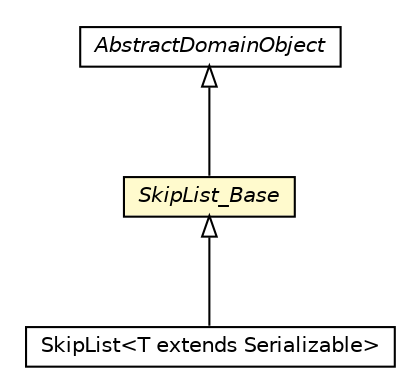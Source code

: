 #!/usr/local/bin/dot
#
# Class diagram 
# Generated by UMLGraph version 5.1 (http://www.umlgraph.org/)
#

digraph G {
	edge [fontname="Helvetica",fontsize=10,labelfontname="Helvetica",labelfontsize=10];
	node [fontname="Helvetica",fontsize=10,shape=plaintext];
	nodesep=0.25;
	ranksep=0.5;
	// pt.ist.fenixframework.core.AbstractDomainObject
	c28945 [label=<<table title="pt.ist.fenixframework.core.AbstractDomainObject" border="0" cellborder="1" cellspacing="0" cellpadding="2" port="p" href="../../core/AbstractDomainObject.html">
		<tr><td><table border="0" cellspacing="0" cellpadding="1">
<tr><td align="center" balign="center"><font face="Helvetica-Oblique"> AbstractDomainObject </font></td></tr>
		</table></td></tr>
		</table>>, fontname="Helvetica", fontcolor="black", fontsize=10.0];
	// pt.ist.fenixframework.adt.skiplist.SkipList_Base
	c29066 [label=<<table title="pt.ist.fenixframework.adt.skiplist.SkipList_Base" border="0" cellborder="1" cellspacing="0" cellpadding="2" port="p" bgcolor="lemonChiffon" href="./SkipList_Base.html">
		<tr><td><table border="0" cellspacing="0" cellpadding="1">
<tr><td align="center" balign="center"><font face="Helvetica-Oblique"> SkipList_Base </font></td></tr>
		</table></td></tr>
		</table>>, fontname="Helvetica", fontcolor="black", fontsize=10.0];
	// pt.ist.fenixframework.adt.skiplist.SkipList<T extends java.io.Serializable>
	c29067 [label=<<table title="pt.ist.fenixframework.adt.skiplist.SkipList" border="0" cellborder="1" cellspacing="0" cellpadding="2" port="p" href="./SkipList.html">
		<tr><td><table border="0" cellspacing="0" cellpadding="1">
<tr><td align="center" balign="center"> SkipList&lt;T extends Serializable&gt; </td></tr>
		</table></td></tr>
		</table>>, fontname="Helvetica", fontcolor="black", fontsize=10.0];
	//pt.ist.fenixframework.adt.skiplist.SkipList_Base extends pt.ist.fenixframework.core.AbstractDomainObject
	c28945:p -> c29066:p [dir=back,arrowtail=empty];
	//pt.ist.fenixframework.adt.skiplist.SkipList<T extends java.io.Serializable> extends pt.ist.fenixframework.adt.skiplist.SkipList_Base
	c29066:p -> c29067:p [dir=back,arrowtail=empty];
}

